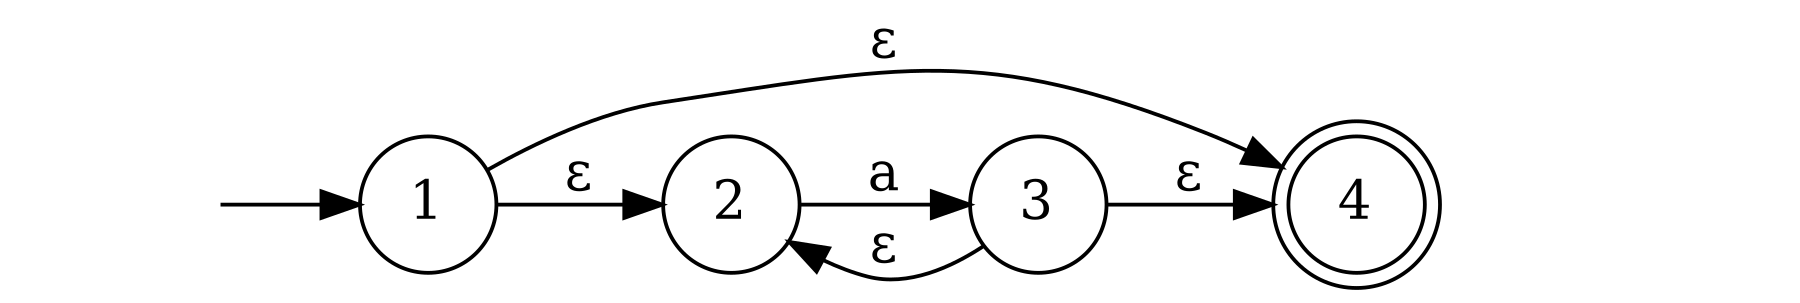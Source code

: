 digraph finite_state_machine {
	rankdir=LR;
	size="12,9!"
    S [ style=invis ];
    E [ style=invis ];
	node [ shape=doublecircle ]; "4";
	node [ shape=circle ];
    edge [ weight=5 ];
    S -> "1";
    "1" -> "2" [ label="ε" ];
    "2" -> "3" [ label="a" ];
    "3" -> "4" [ label="ε" ];
    "4" -> E [ style=invis ];
    edge [ weight=1 ];
    "1" -> "4" [ label="ε" ];
    "3" -> "2" [ label="ε" ];
}
